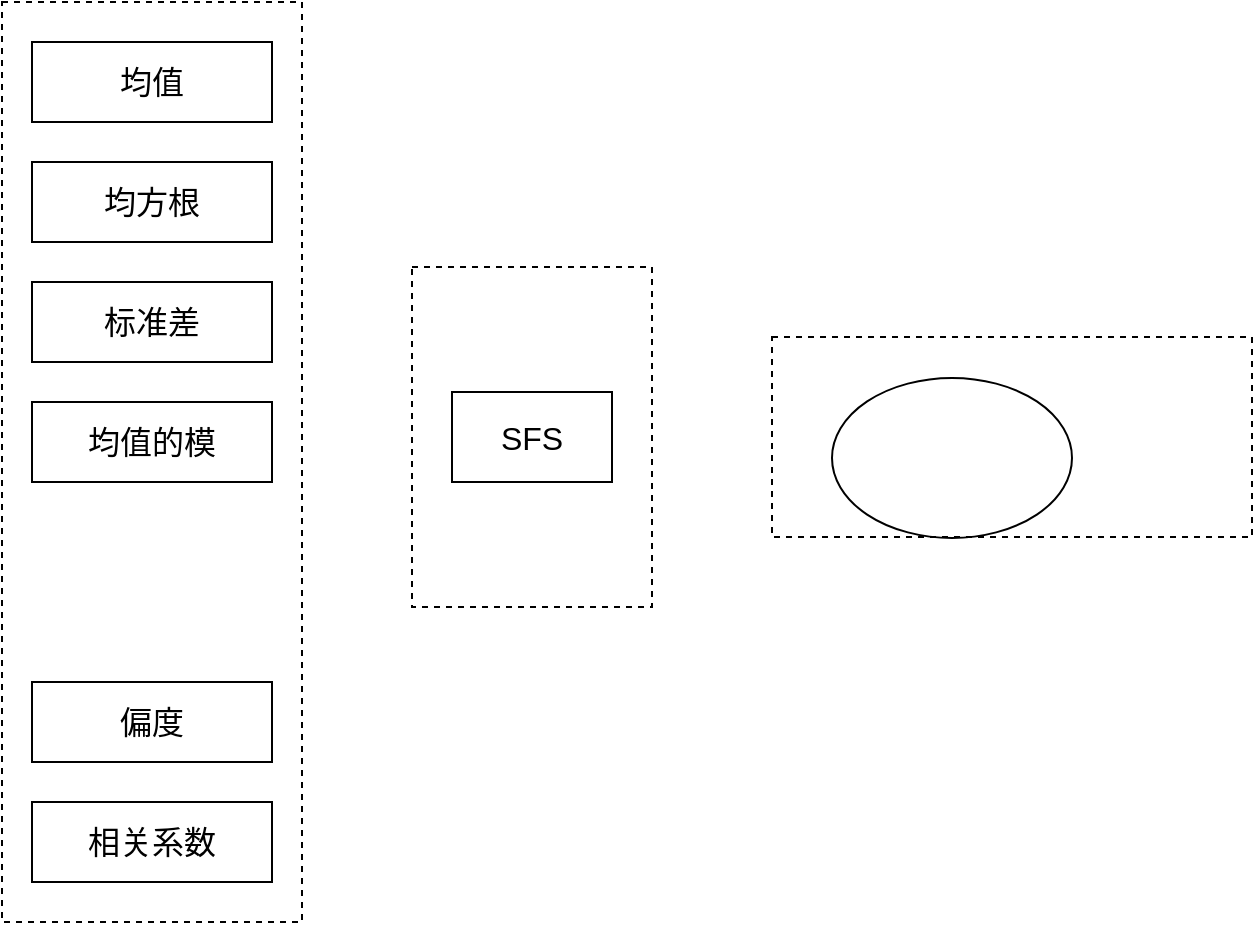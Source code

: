 <mxfile version="12.2.2" type="github" pages="1"><diagram id="4a39q2auaV-xZN6c6QUD" name="Page-1"><mxGraphModel dx="1019" dy="519" grid="1" gridSize="10" guides="1" tooltips="1" connect="1" arrows="1" fold="1" page="1" pageScale="1" pageWidth="827" pageHeight="1169" math="0" shadow="0"><root><mxCell id="0"/><mxCell id="1" parent="0"/><mxCell id="o6BnJkaYNzVzD3ShalXg-1" value="均值" style="rounded=0;whiteSpace=wrap;html=1;fontSize=16;" vertex="1" parent="1"><mxGeometry x="80" y="130" width="120" height="40" as="geometry"/></mxCell><mxCell id="o6BnJkaYNzVzD3ShalXg-2" value="均方根" style="rounded=0;whiteSpace=wrap;html=1;fontSize=16;" vertex="1" parent="1"><mxGeometry x="80" y="190" width="120" height="40" as="geometry"/></mxCell><mxCell id="o6BnJkaYNzVzD3ShalXg-3" value="标准差" style="rounded=0;whiteSpace=wrap;html=1;fontSize=16;" vertex="1" parent="1"><mxGeometry x="80" y="250" width="120" height="40" as="geometry"/></mxCell><mxCell id="o6BnJkaYNzVzD3ShalXg-4" value="&lt;div&gt;SFS&lt;/div&gt;" style="rounded=0;whiteSpace=wrap;html=1;fontSize=16;" vertex="1" parent="1"><mxGeometry x="290" y="305" width="80" height="45" as="geometry"/></mxCell><mxCell id="o6BnJkaYNzVzD3ShalXg-5" value="相关系数" style="rounded=0;whiteSpace=wrap;html=1;fontSize=16;" vertex="1" parent="1"><mxGeometry x="80" y="510" width="120" height="40" as="geometry"/></mxCell><mxCell id="o6BnJkaYNzVzD3ShalXg-6" value="偏度" style="rounded=0;whiteSpace=wrap;html=1;fontSize=16;" vertex="1" parent="1"><mxGeometry x="80" y="450" width="120" height="40" as="geometry"/></mxCell><mxCell id="o6BnJkaYNzVzD3ShalXg-9" value="均值的模" style="rounded=0;whiteSpace=wrap;html=1;fontSize=16;" vertex="1" parent="1"><mxGeometry x="80" y="310" width="120" height="40" as="geometry"/></mxCell><mxCell id="o6BnJkaYNzVzD3ShalXg-13" value="" style="rounded=0;whiteSpace=wrap;html=1;fontSize=16;dashed=1;fillColor=none;" vertex="1" parent="1"><mxGeometry x="65" y="110" width="150" height="460" as="geometry"/></mxCell><mxCell id="o6BnJkaYNzVzD3ShalXg-14" value="" style="rounded=0;whiteSpace=wrap;html=1;dashed=1;fillColor=none;fontSize=16;" vertex="1" parent="1"><mxGeometry x="270" y="242.5" width="120" height="170" as="geometry"/></mxCell><mxCell id="o6BnJkaYNzVzD3ShalXg-15" value="" style="rounded=0;whiteSpace=wrap;html=1;dashed=1;fillColor=none;fontSize=16;" vertex="1" parent="1"><mxGeometry x="450" y="277.5" width="240" height="100" as="geometry"/></mxCell><mxCell id="o6BnJkaYNzVzD3ShalXg-17" value="" style="ellipse;whiteSpace=wrap;html=1;fillColor=none;fontSize=16;" vertex="1" parent="1"><mxGeometry x="480" y="298" width="120" height="80" as="geometry"/></mxCell></root></mxGraphModel></diagram></mxfile>